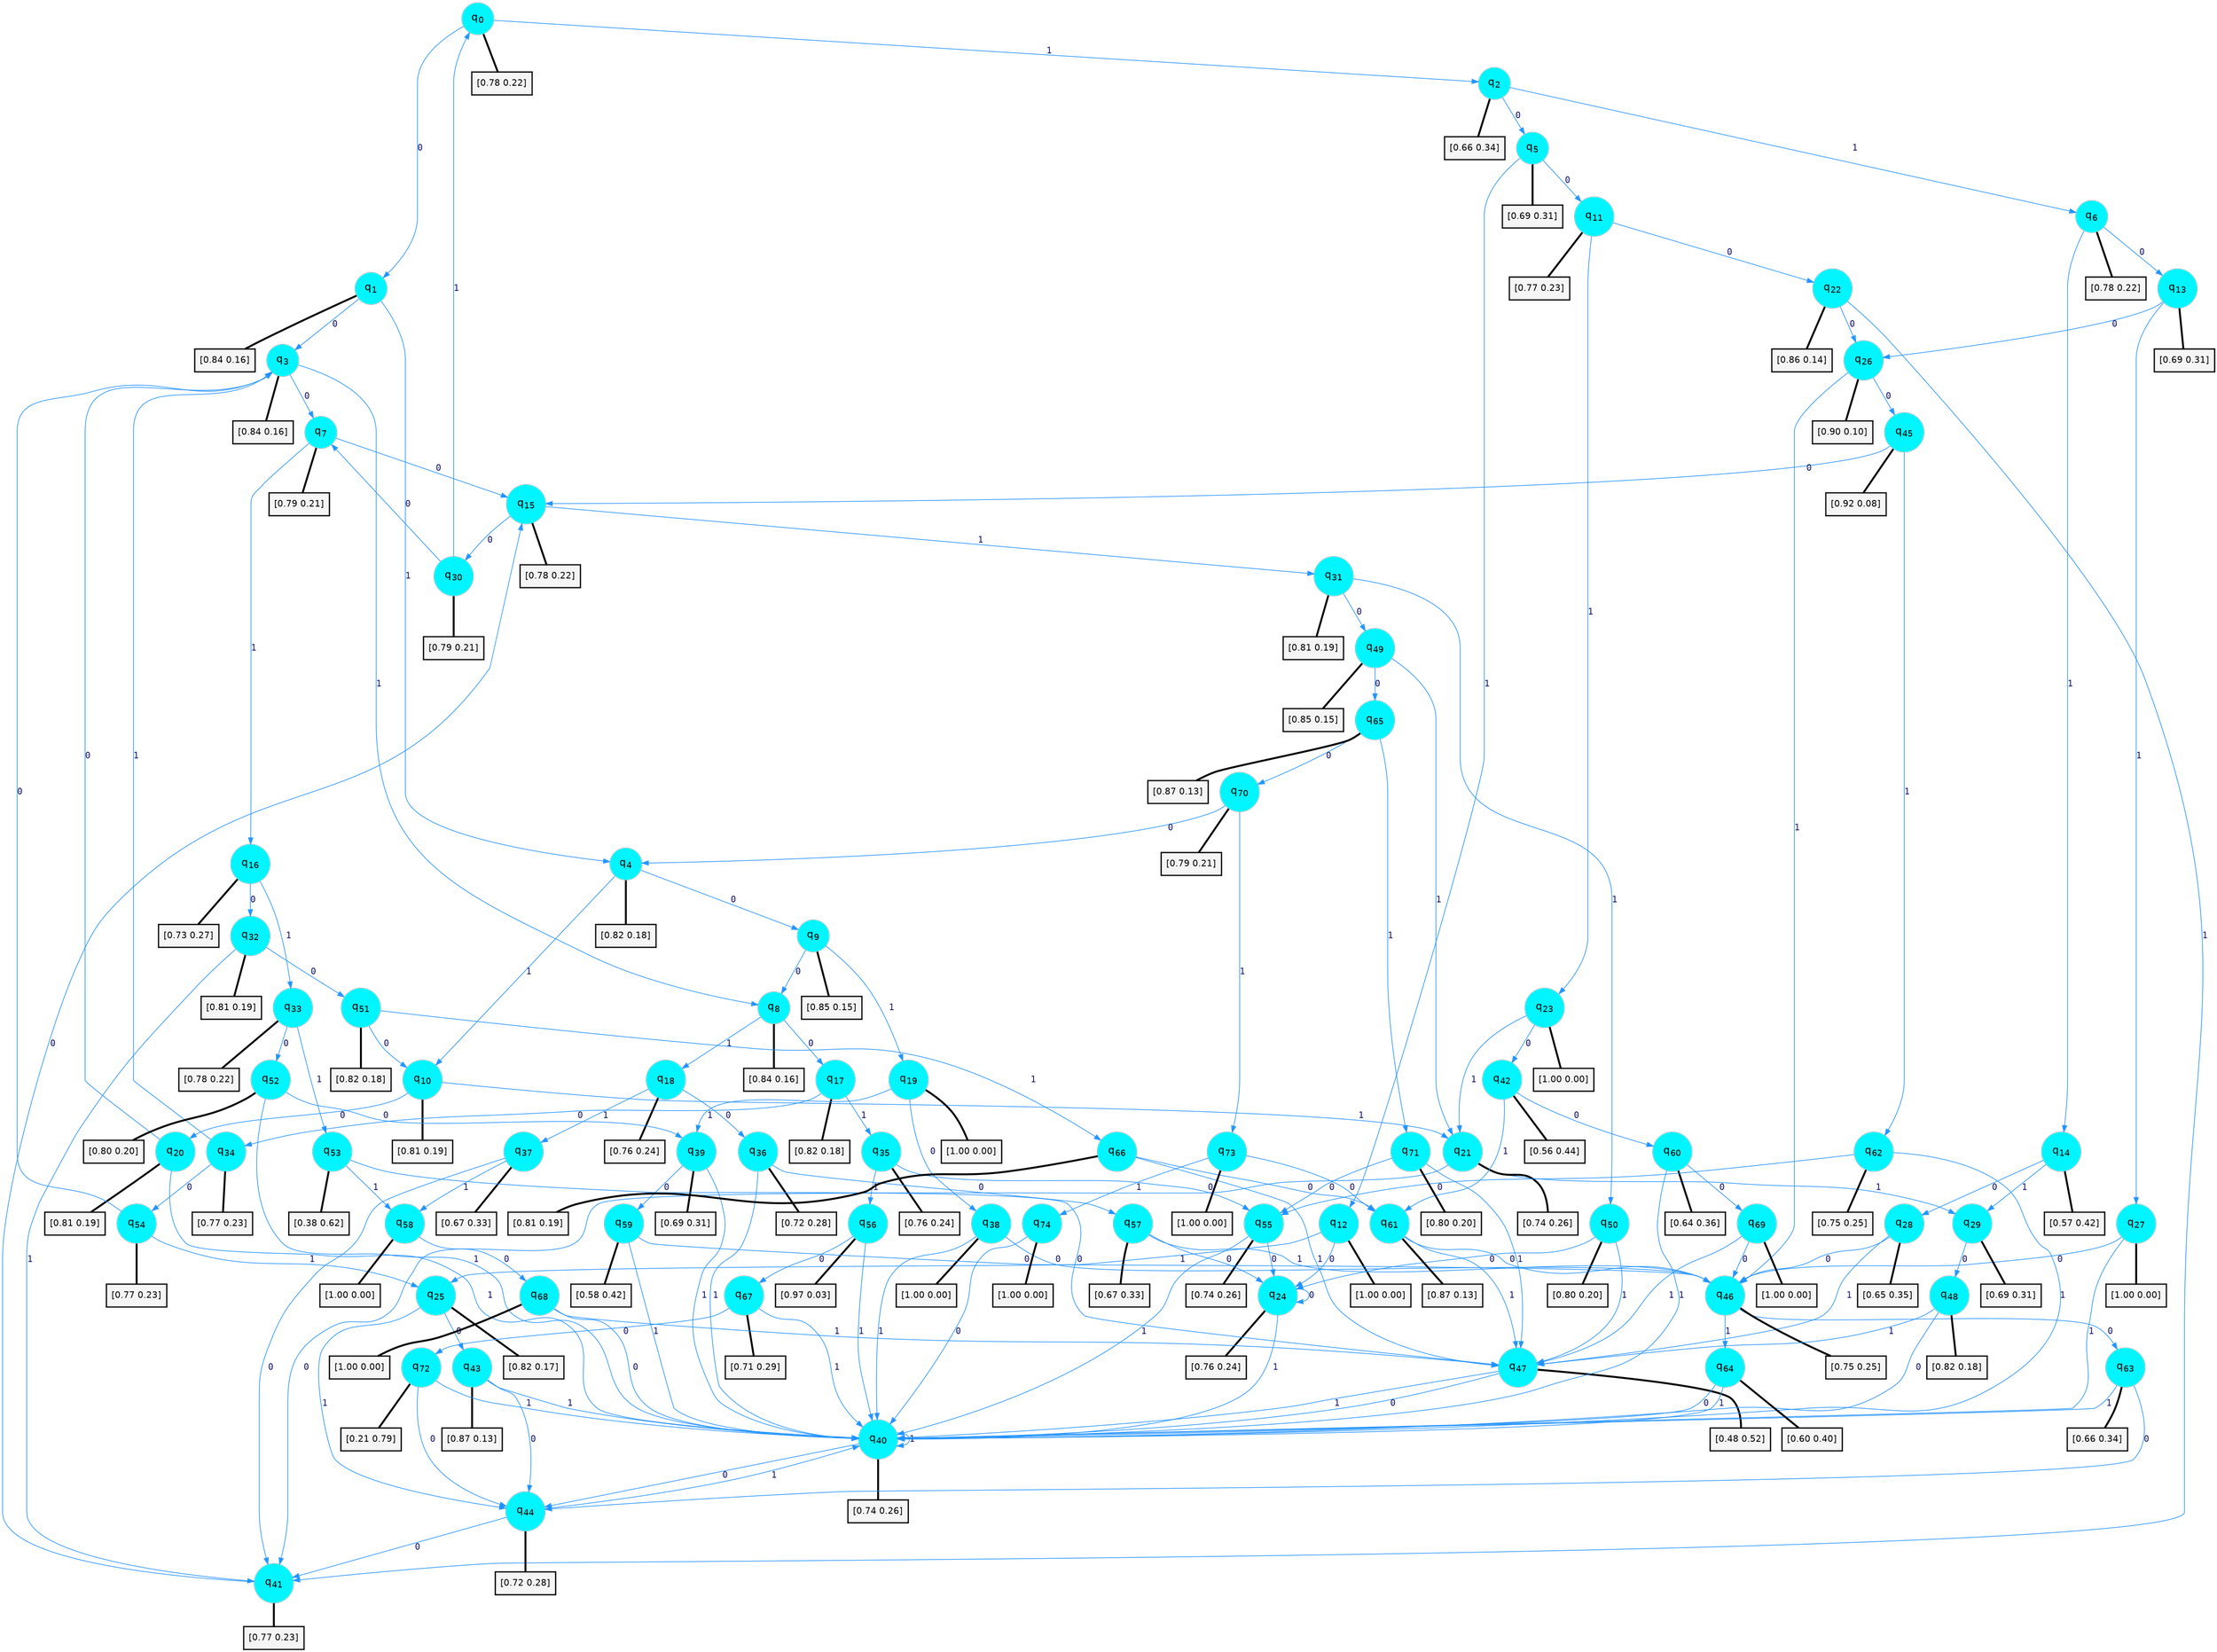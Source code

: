 digraph G {
graph [
bgcolor=transparent, dpi=300, rankdir=TD, size="40,25"];
node [
color=gray, fillcolor=turquoise1, fontcolor=black, fontname=Helvetica, fontsize=16, fontweight=bold, shape=circle, style=filled];
edge [
arrowsize=1, color=dodgerblue1, fontcolor=midnightblue, fontname=courier, fontweight=bold, penwidth=1, style=solid, weight=20];
0[label=<q<SUB>0</SUB>>];
1[label=<q<SUB>1</SUB>>];
2[label=<q<SUB>2</SUB>>];
3[label=<q<SUB>3</SUB>>];
4[label=<q<SUB>4</SUB>>];
5[label=<q<SUB>5</SUB>>];
6[label=<q<SUB>6</SUB>>];
7[label=<q<SUB>7</SUB>>];
8[label=<q<SUB>8</SUB>>];
9[label=<q<SUB>9</SUB>>];
10[label=<q<SUB>10</SUB>>];
11[label=<q<SUB>11</SUB>>];
12[label=<q<SUB>12</SUB>>];
13[label=<q<SUB>13</SUB>>];
14[label=<q<SUB>14</SUB>>];
15[label=<q<SUB>15</SUB>>];
16[label=<q<SUB>16</SUB>>];
17[label=<q<SUB>17</SUB>>];
18[label=<q<SUB>18</SUB>>];
19[label=<q<SUB>19</SUB>>];
20[label=<q<SUB>20</SUB>>];
21[label=<q<SUB>21</SUB>>];
22[label=<q<SUB>22</SUB>>];
23[label=<q<SUB>23</SUB>>];
24[label=<q<SUB>24</SUB>>];
25[label=<q<SUB>25</SUB>>];
26[label=<q<SUB>26</SUB>>];
27[label=<q<SUB>27</SUB>>];
28[label=<q<SUB>28</SUB>>];
29[label=<q<SUB>29</SUB>>];
30[label=<q<SUB>30</SUB>>];
31[label=<q<SUB>31</SUB>>];
32[label=<q<SUB>32</SUB>>];
33[label=<q<SUB>33</SUB>>];
34[label=<q<SUB>34</SUB>>];
35[label=<q<SUB>35</SUB>>];
36[label=<q<SUB>36</SUB>>];
37[label=<q<SUB>37</SUB>>];
38[label=<q<SUB>38</SUB>>];
39[label=<q<SUB>39</SUB>>];
40[label=<q<SUB>40</SUB>>];
41[label=<q<SUB>41</SUB>>];
42[label=<q<SUB>42</SUB>>];
43[label=<q<SUB>43</SUB>>];
44[label=<q<SUB>44</SUB>>];
45[label=<q<SUB>45</SUB>>];
46[label=<q<SUB>46</SUB>>];
47[label=<q<SUB>47</SUB>>];
48[label=<q<SUB>48</SUB>>];
49[label=<q<SUB>49</SUB>>];
50[label=<q<SUB>50</SUB>>];
51[label=<q<SUB>51</SUB>>];
52[label=<q<SUB>52</SUB>>];
53[label=<q<SUB>53</SUB>>];
54[label=<q<SUB>54</SUB>>];
55[label=<q<SUB>55</SUB>>];
56[label=<q<SUB>56</SUB>>];
57[label=<q<SUB>57</SUB>>];
58[label=<q<SUB>58</SUB>>];
59[label=<q<SUB>59</SUB>>];
60[label=<q<SUB>60</SUB>>];
61[label=<q<SUB>61</SUB>>];
62[label=<q<SUB>62</SUB>>];
63[label=<q<SUB>63</SUB>>];
64[label=<q<SUB>64</SUB>>];
65[label=<q<SUB>65</SUB>>];
66[label=<q<SUB>66</SUB>>];
67[label=<q<SUB>67</SUB>>];
68[label=<q<SUB>68</SUB>>];
69[label=<q<SUB>69</SUB>>];
70[label=<q<SUB>70</SUB>>];
71[label=<q<SUB>71</SUB>>];
72[label=<q<SUB>72</SUB>>];
73[label=<q<SUB>73</SUB>>];
74[label=<q<SUB>74</SUB>>];
75[label="[0.78 0.22]", shape=box,fontcolor=black, fontname=Helvetica, fontsize=14, penwidth=2, fillcolor=whitesmoke,color=black];
76[label="[0.84 0.16]", shape=box,fontcolor=black, fontname=Helvetica, fontsize=14, penwidth=2, fillcolor=whitesmoke,color=black];
77[label="[0.66 0.34]", shape=box,fontcolor=black, fontname=Helvetica, fontsize=14, penwidth=2, fillcolor=whitesmoke,color=black];
78[label="[0.84 0.16]", shape=box,fontcolor=black, fontname=Helvetica, fontsize=14, penwidth=2, fillcolor=whitesmoke,color=black];
79[label="[0.82 0.18]", shape=box,fontcolor=black, fontname=Helvetica, fontsize=14, penwidth=2, fillcolor=whitesmoke,color=black];
80[label="[0.69 0.31]", shape=box,fontcolor=black, fontname=Helvetica, fontsize=14, penwidth=2, fillcolor=whitesmoke,color=black];
81[label="[0.78 0.22]", shape=box,fontcolor=black, fontname=Helvetica, fontsize=14, penwidth=2, fillcolor=whitesmoke,color=black];
82[label="[0.79 0.21]", shape=box,fontcolor=black, fontname=Helvetica, fontsize=14, penwidth=2, fillcolor=whitesmoke,color=black];
83[label="[0.84 0.16]", shape=box,fontcolor=black, fontname=Helvetica, fontsize=14, penwidth=2, fillcolor=whitesmoke,color=black];
84[label="[0.85 0.15]", shape=box,fontcolor=black, fontname=Helvetica, fontsize=14, penwidth=2, fillcolor=whitesmoke,color=black];
85[label="[0.81 0.19]", shape=box,fontcolor=black, fontname=Helvetica, fontsize=14, penwidth=2, fillcolor=whitesmoke,color=black];
86[label="[0.77 0.23]", shape=box,fontcolor=black, fontname=Helvetica, fontsize=14, penwidth=2, fillcolor=whitesmoke,color=black];
87[label="[1.00 0.00]", shape=box,fontcolor=black, fontname=Helvetica, fontsize=14, penwidth=2, fillcolor=whitesmoke,color=black];
88[label="[0.69 0.31]", shape=box,fontcolor=black, fontname=Helvetica, fontsize=14, penwidth=2, fillcolor=whitesmoke,color=black];
89[label="[0.57 0.42]", shape=box,fontcolor=black, fontname=Helvetica, fontsize=14, penwidth=2, fillcolor=whitesmoke,color=black];
90[label="[0.78 0.22]", shape=box,fontcolor=black, fontname=Helvetica, fontsize=14, penwidth=2, fillcolor=whitesmoke,color=black];
91[label="[0.73 0.27]", shape=box,fontcolor=black, fontname=Helvetica, fontsize=14, penwidth=2, fillcolor=whitesmoke,color=black];
92[label="[0.82 0.18]", shape=box,fontcolor=black, fontname=Helvetica, fontsize=14, penwidth=2, fillcolor=whitesmoke,color=black];
93[label="[0.76 0.24]", shape=box,fontcolor=black, fontname=Helvetica, fontsize=14, penwidth=2, fillcolor=whitesmoke,color=black];
94[label="[1.00 0.00]", shape=box,fontcolor=black, fontname=Helvetica, fontsize=14, penwidth=2, fillcolor=whitesmoke,color=black];
95[label="[0.81 0.19]", shape=box,fontcolor=black, fontname=Helvetica, fontsize=14, penwidth=2, fillcolor=whitesmoke,color=black];
96[label="[0.74 0.26]", shape=box,fontcolor=black, fontname=Helvetica, fontsize=14, penwidth=2, fillcolor=whitesmoke,color=black];
97[label="[0.86 0.14]", shape=box,fontcolor=black, fontname=Helvetica, fontsize=14, penwidth=2, fillcolor=whitesmoke,color=black];
98[label="[1.00 0.00]", shape=box,fontcolor=black, fontname=Helvetica, fontsize=14, penwidth=2, fillcolor=whitesmoke,color=black];
99[label="[0.76 0.24]", shape=box,fontcolor=black, fontname=Helvetica, fontsize=14, penwidth=2, fillcolor=whitesmoke,color=black];
100[label="[0.82 0.17]", shape=box,fontcolor=black, fontname=Helvetica, fontsize=14, penwidth=2, fillcolor=whitesmoke,color=black];
101[label="[0.90 0.10]", shape=box,fontcolor=black, fontname=Helvetica, fontsize=14, penwidth=2, fillcolor=whitesmoke,color=black];
102[label="[1.00 0.00]", shape=box,fontcolor=black, fontname=Helvetica, fontsize=14, penwidth=2, fillcolor=whitesmoke,color=black];
103[label="[0.65 0.35]", shape=box,fontcolor=black, fontname=Helvetica, fontsize=14, penwidth=2, fillcolor=whitesmoke,color=black];
104[label="[0.69 0.31]", shape=box,fontcolor=black, fontname=Helvetica, fontsize=14, penwidth=2, fillcolor=whitesmoke,color=black];
105[label="[0.79 0.21]", shape=box,fontcolor=black, fontname=Helvetica, fontsize=14, penwidth=2, fillcolor=whitesmoke,color=black];
106[label="[0.81 0.19]", shape=box,fontcolor=black, fontname=Helvetica, fontsize=14, penwidth=2, fillcolor=whitesmoke,color=black];
107[label="[0.81 0.19]", shape=box,fontcolor=black, fontname=Helvetica, fontsize=14, penwidth=2, fillcolor=whitesmoke,color=black];
108[label="[0.78 0.22]", shape=box,fontcolor=black, fontname=Helvetica, fontsize=14, penwidth=2, fillcolor=whitesmoke,color=black];
109[label="[0.77 0.23]", shape=box,fontcolor=black, fontname=Helvetica, fontsize=14, penwidth=2, fillcolor=whitesmoke,color=black];
110[label="[0.76 0.24]", shape=box,fontcolor=black, fontname=Helvetica, fontsize=14, penwidth=2, fillcolor=whitesmoke,color=black];
111[label="[0.72 0.28]", shape=box,fontcolor=black, fontname=Helvetica, fontsize=14, penwidth=2, fillcolor=whitesmoke,color=black];
112[label="[0.67 0.33]", shape=box,fontcolor=black, fontname=Helvetica, fontsize=14, penwidth=2, fillcolor=whitesmoke,color=black];
113[label="[1.00 0.00]", shape=box,fontcolor=black, fontname=Helvetica, fontsize=14, penwidth=2, fillcolor=whitesmoke,color=black];
114[label="[0.69 0.31]", shape=box,fontcolor=black, fontname=Helvetica, fontsize=14, penwidth=2, fillcolor=whitesmoke,color=black];
115[label="[0.74 0.26]", shape=box,fontcolor=black, fontname=Helvetica, fontsize=14, penwidth=2, fillcolor=whitesmoke,color=black];
116[label="[0.77 0.23]", shape=box,fontcolor=black, fontname=Helvetica, fontsize=14, penwidth=2, fillcolor=whitesmoke,color=black];
117[label="[0.56 0.44]", shape=box,fontcolor=black, fontname=Helvetica, fontsize=14, penwidth=2, fillcolor=whitesmoke,color=black];
118[label="[0.87 0.13]", shape=box,fontcolor=black, fontname=Helvetica, fontsize=14, penwidth=2, fillcolor=whitesmoke,color=black];
119[label="[0.72 0.28]", shape=box,fontcolor=black, fontname=Helvetica, fontsize=14, penwidth=2, fillcolor=whitesmoke,color=black];
120[label="[0.92 0.08]", shape=box,fontcolor=black, fontname=Helvetica, fontsize=14, penwidth=2, fillcolor=whitesmoke,color=black];
121[label="[0.75 0.25]", shape=box,fontcolor=black, fontname=Helvetica, fontsize=14, penwidth=2, fillcolor=whitesmoke,color=black];
122[label="[0.48 0.52]", shape=box,fontcolor=black, fontname=Helvetica, fontsize=14, penwidth=2, fillcolor=whitesmoke,color=black];
123[label="[0.82 0.18]", shape=box,fontcolor=black, fontname=Helvetica, fontsize=14, penwidth=2, fillcolor=whitesmoke,color=black];
124[label="[0.85 0.15]", shape=box,fontcolor=black, fontname=Helvetica, fontsize=14, penwidth=2, fillcolor=whitesmoke,color=black];
125[label="[0.80 0.20]", shape=box,fontcolor=black, fontname=Helvetica, fontsize=14, penwidth=2, fillcolor=whitesmoke,color=black];
126[label="[0.82 0.18]", shape=box,fontcolor=black, fontname=Helvetica, fontsize=14, penwidth=2, fillcolor=whitesmoke,color=black];
127[label="[0.80 0.20]", shape=box,fontcolor=black, fontname=Helvetica, fontsize=14, penwidth=2, fillcolor=whitesmoke,color=black];
128[label="[0.38 0.62]", shape=box,fontcolor=black, fontname=Helvetica, fontsize=14, penwidth=2, fillcolor=whitesmoke,color=black];
129[label="[0.77 0.23]", shape=box,fontcolor=black, fontname=Helvetica, fontsize=14, penwidth=2, fillcolor=whitesmoke,color=black];
130[label="[0.74 0.26]", shape=box,fontcolor=black, fontname=Helvetica, fontsize=14, penwidth=2, fillcolor=whitesmoke,color=black];
131[label="[0.97 0.03]", shape=box,fontcolor=black, fontname=Helvetica, fontsize=14, penwidth=2, fillcolor=whitesmoke,color=black];
132[label="[0.67 0.33]", shape=box,fontcolor=black, fontname=Helvetica, fontsize=14, penwidth=2, fillcolor=whitesmoke,color=black];
133[label="[1.00 0.00]", shape=box,fontcolor=black, fontname=Helvetica, fontsize=14, penwidth=2, fillcolor=whitesmoke,color=black];
134[label="[0.58 0.42]", shape=box,fontcolor=black, fontname=Helvetica, fontsize=14, penwidth=2, fillcolor=whitesmoke,color=black];
135[label="[0.64 0.36]", shape=box,fontcolor=black, fontname=Helvetica, fontsize=14, penwidth=2, fillcolor=whitesmoke,color=black];
136[label="[0.87 0.13]", shape=box,fontcolor=black, fontname=Helvetica, fontsize=14, penwidth=2, fillcolor=whitesmoke,color=black];
137[label="[0.75 0.25]", shape=box,fontcolor=black, fontname=Helvetica, fontsize=14, penwidth=2, fillcolor=whitesmoke,color=black];
138[label="[0.66 0.34]", shape=box,fontcolor=black, fontname=Helvetica, fontsize=14, penwidth=2, fillcolor=whitesmoke,color=black];
139[label="[0.60 0.40]", shape=box,fontcolor=black, fontname=Helvetica, fontsize=14, penwidth=2, fillcolor=whitesmoke,color=black];
140[label="[0.87 0.13]", shape=box,fontcolor=black, fontname=Helvetica, fontsize=14, penwidth=2, fillcolor=whitesmoke,color=black];
141[label="[0.81 0.19]", shape=box,fontcolor=black, fontname=Helvetica, fontsize=14, penwidth=2, fillcolor=whitesmoke,color=black];
142[label="[0.71 0.29]", shape=box,fontcolor=black, fontname=Helvetica, fontsize=14, penwidth=2, fillcolor=whitesmoke,color=black];
143[label="[1.00 0.00]", shape=box,fontcolor=black, fontname=Helvetica, fontsize=14, penwidth=2, fillcolor=whitesmoke,color=black];
144[label="[1.00 0.00]", shape=box,fontcolor=black, fontname=Helvetica, fontsize=14, penwidth=2, fillcolor=whitesmoke,color=black];
145[label="[0.79 0.21]", shape=box,fontcolor=black, fontname=Helvetica, fontsize=14, penwidth=2, fillcolor=whitesmoke,color=black];
146[label="[0.80 0.20]", shape=box,fontcolor=black, fontname=Helvetica, fontsize=14, penwidth=2, fillcolor=whitesmoke,color=black];
147[label="[0.21 0.79]", shape=box,fontcolor=black, fontname=Helvetica, fontsize=14, penwidth=2, fillcolor=whitesmoke,color=black];
148[label="[1.00 0.00]", shape=box,fontcolor=black, fontname=Helvetica, fontsize=14, penwidth=2, fillcolor=whitesmoke,color=black];
149[label="[1.00 0.00]", shape=box,fontcolor=black, fontname=Helvetica, fontsize=14, penwidth=2, fillcolor=whitesmoke,color=black];
0->1 [label=0];
0->2 [label=1];
0->75 [arrowhead=none, penwidth=3,color=black];
1->3 [label=0];
1->4 [label=1];
1->76 [arrowhead=none, penwidth=3,color=black];
2->5 [label=0];
2->6 [label=1];
2->77 [arrowhead=none, penwidth=3,color=black];
3->7 [label=0];
3->8 [label=1];
3->78 [arrowhead=none, penwidth=3,color=black];
4->9 [label=0];
4->10 [label=1];
4->79 [arrowhead=none, penwidth=3,color=black];
5->11 [label=0];
5->12 [label=1];
5->80 [arrowhead=none, penwidth=3,color=black];
6->13 [label=0];
6->14 [label=1];
6->81 [arrowhead=none, penwidth=3,color=black];
7->15 [label=0];
7->16 [label=1];
7->82 [arrowhead=none, penwidth=3,color=black];
8->17 [label=0];
8->18 [label=1];
8->83 [arrowhead=none, penwidth=3,color=black];
9->8 [label=0];
9->19 [label=1];
9->84 [arrowhead=none, penwidth=3,color=black];
10->20 [label=0];
10->21 [label=1];
10->85 [arrowhead=none, penwidth=3,color=black];
11->22 [label=0];
11->23 [label=1];
11->86 [arrowhead=none, penwidth=3,color=black];
12->24 [label=0];
12->25 [label=1];
12->87 [arrowhead=none, penwidth=3,color=black];
13->26 [label=0];
13->27 [label=1];
13->88 [arrowhead=none, penwidth=3,color=black];
14->28 [label=0];
14->29 [label=1];
14->89 [arrowhead=none, penwidth=3,color=black];
15->30 [label=0];
15->31 [label=1];
15->90 [arrowhead=none, penwidth=3,color=black];
16->32 [label=0];
16->33 [label=1];
16->91 [arrowhead=none, penwidth=3,color=black];
17->34 [label=0];
17->35 [label=1];
17->92 [arrowhead=none, penwidth=3,color=black];
18->36 [label=0];
18->37 [label=1];
18->93 [arrowhead=none, penwidth=3,color=black];
19->38 [label=0];
19->39 [label=1];
19->94 [arrowhead=none, penwidth=3,color=black];
20->3 [label=0];
20->40 [label=1];
20->95 [arrowhead=none, penwidth=3,color=black];
21->41 [label=0];
21->29 [label=1];
21->96 [arrowhead=none, penwidth=3,color=black];
22->26 [label=0];
22->41 [label=1];
22->97 [arrowhead=none, penwidth=3,color=black];
23->42 [label=0];
23->21 [label=1];
23->98 [arrowhead=none, penwidth=3,color=black];
24->24 [label=0];
24->40 [label=1];
24->99 [arrowhead=none, penwidth=3,color=black];
25->43 [label=0];
25->44 [label=1];
25->100 [arrowhead=none, penwidth=3,color=black];
26->45 [label=0];
26->46 [label=1];
26->101 [arrowhead=none, penwidth=3,color=black];
27->46 [label=0];
27->40 [label=1];
27->102 [arrowhead=none, penwidth=3,color=black];
28->46 [label=0];
28->47 [label=1];
28->103 [arrowhead=none, penwidth=3,color=black];
29->48 [label=0];
29->104 [arrowhead=none, penwidth=3,color=black];
30->7 [label=0];
30->0 [label=1];
30->105 [arrowhead=none, penwidth=3,color=black];
31->49 [label=0];
31->50 [label=1];
31->106 [arrowhead=none, penwidth=3,color=black];
32->51 [label=0];
32->41 [label=1];
32->107 [arrowhead=none, penwidth=3,color=black];
33->52 [label=0];
33->53 [label=1];
33->108 [arrowhead=none, penwidth=3,color=black];
34->54 [label=0];
34->3 [label=1];
34->109 [arrowhead=none, penwidth=3,color=black];
35->55 [label=0];
35->56 [label=1];
35->110 [arrowhead=none, penwidth=3,color=black];
36->57 [label=0];
36->40 [label=1];
36->111 [arrowhead=none, penwidth=3,color=black];
37->41 [label=0];
37->58 [label=1];
37->112 [arrowhead=none, penwidth=3,color=black];
38->46 [label=0];
38->40 [label=1];
38->113 [arrowhead=none, penwidth=3,color=black];
39->59 [label=0];
39->40 [label=1];
39->114 [arrowhead=none, penwidth=3,color=black];
40->44 [label=0];
40->40 [label=1];
40->115 [arrowhead=none, penwidth=3,color=black];
41->15 [label=0];
41->116 [arrowhead=none, penwidth=3,color=black];
42->60 [label=0];
42->61 [label=1];
42->117 [arrowhead=none, penwidth=3,color=black];
43->44 [label=0];
43->40 [label=1];
43->118 [arrowhead=none, penwidth=3,color=black];
44->41 [label=0];
44->40 [label=1];
44->119 [arrowhead=none, penwidth=3,color=black];
45->15 [label=0];
45->62 [label=1];
45->120 [arrowhead=none, penwidth=3,color=black];
46->63 [label=0];
46->64 [label=1];
46->121 [arrowhead=none, penwidth=3,color=black];
47->40 [label=0];
47->40 [label=1];
47->122 [arrowhead=none, penwidth=3,color=black];
48->40 [label=0];
48->47 [label=1];
48->123 [arrowhead=none, penwidth=3,color=black];
49->65 [label=0];
49->21 [label=1];
49->124 [arrowhead=none, penwidth=3,color=black];
50->24 [label=0];
50->47 [label=1];
50->125 [arrowhead=none, penwidth=3,color=black];
51->10 [label=0];
51->66 [label=1];
51->126 [arrowhead=none, penwidth=3,color=black];
52->39 [label=0];
52->40 [label=1];
52->127 [arrowhead=none, penwidth=3,color=black];
53->47 [label=0];
53->58 [label=1];
53->128 [arrowhead=none, penwidth=3,color=black];
54->3 [label=0];
54->25 [label=1];
54->129 [arrowhead=none, penwidth=3,color=black];
55->24 [label=0];
55->40 [label=1];
55->130 [arrowhead=none, penwidth=3,color=black];
56->67 [label=0];
56->40 [label=1];
56->131 [arrowhead=none, penwidth=3,color=black];
57->24 [label=0];
57->46 [label=1];
57->132 [arrowhead=none, penwidth=3,color=black];
58->68 [label=0];
58->133 [arrowhead=none, penwidth=3,color=black];
59->46 [label=0];
59->40 [label=1];
59->134 [arrowhead=none, penwidth=3,color=black];
60->69 [label=0];
60->40 [label=1];
60->135 [arrowhead=none, penwidth=3,color=black];
61->46 [label=0];
61->47 [label=1];
61->136 [arrowhead=none, penwidth=3,color=black];
62->55 [label=0];
62->40 [label=1];
62->137 [arrowhead=none, penwidth=3,color=black];
63->44 [label=0];
63->40 [label=1];
63->138 [arrowhead=none, penwidth=3,color=black];
64->40 [label=0];
64->40 [label=1];
64->139 [arrowhead=none, penwidth=3,color=black];
65->70 [label=0];
65->71 [label=1];
65->140 [arrowhead=none, penwidth=3,color=black];
66->61 [label=0];
66->47 [label=1];
66->141 [arrowhead=none, penwidth=3,color=black];
67->72 [label=0];
67->40 [label=1];
67->142 [arrowhead=none, penwidth=3,color=black];
68->40 [label=0];
68->47 [label=1];
68->143 [arrowhead=none, penwidth=3,color=black];
69->46 [label=0];
69->47 [label=1];
69->144 [arrowhead=none, penwidth=3,color=black];
70->4 [label=0];
70->73 [label=1];
70->145 [arrowhead=none, penwidth=3,color=black];
71->55 [label=0];
71->47 [label=1];
71->146 [arrowhead=none, penwidth=3,color=black];
72->44 [label=0];
72->40 [label=1];
72->147 [arrowhead=none, penwidth=3,color=black];
73->61 [label=0];
73->74 [label=1];
73->148 [arrowhead=none, penwidth=3,color=black];
74->40 [label=0];
74->149 [arrowhead=none, penwidth=3,color=black];
}
